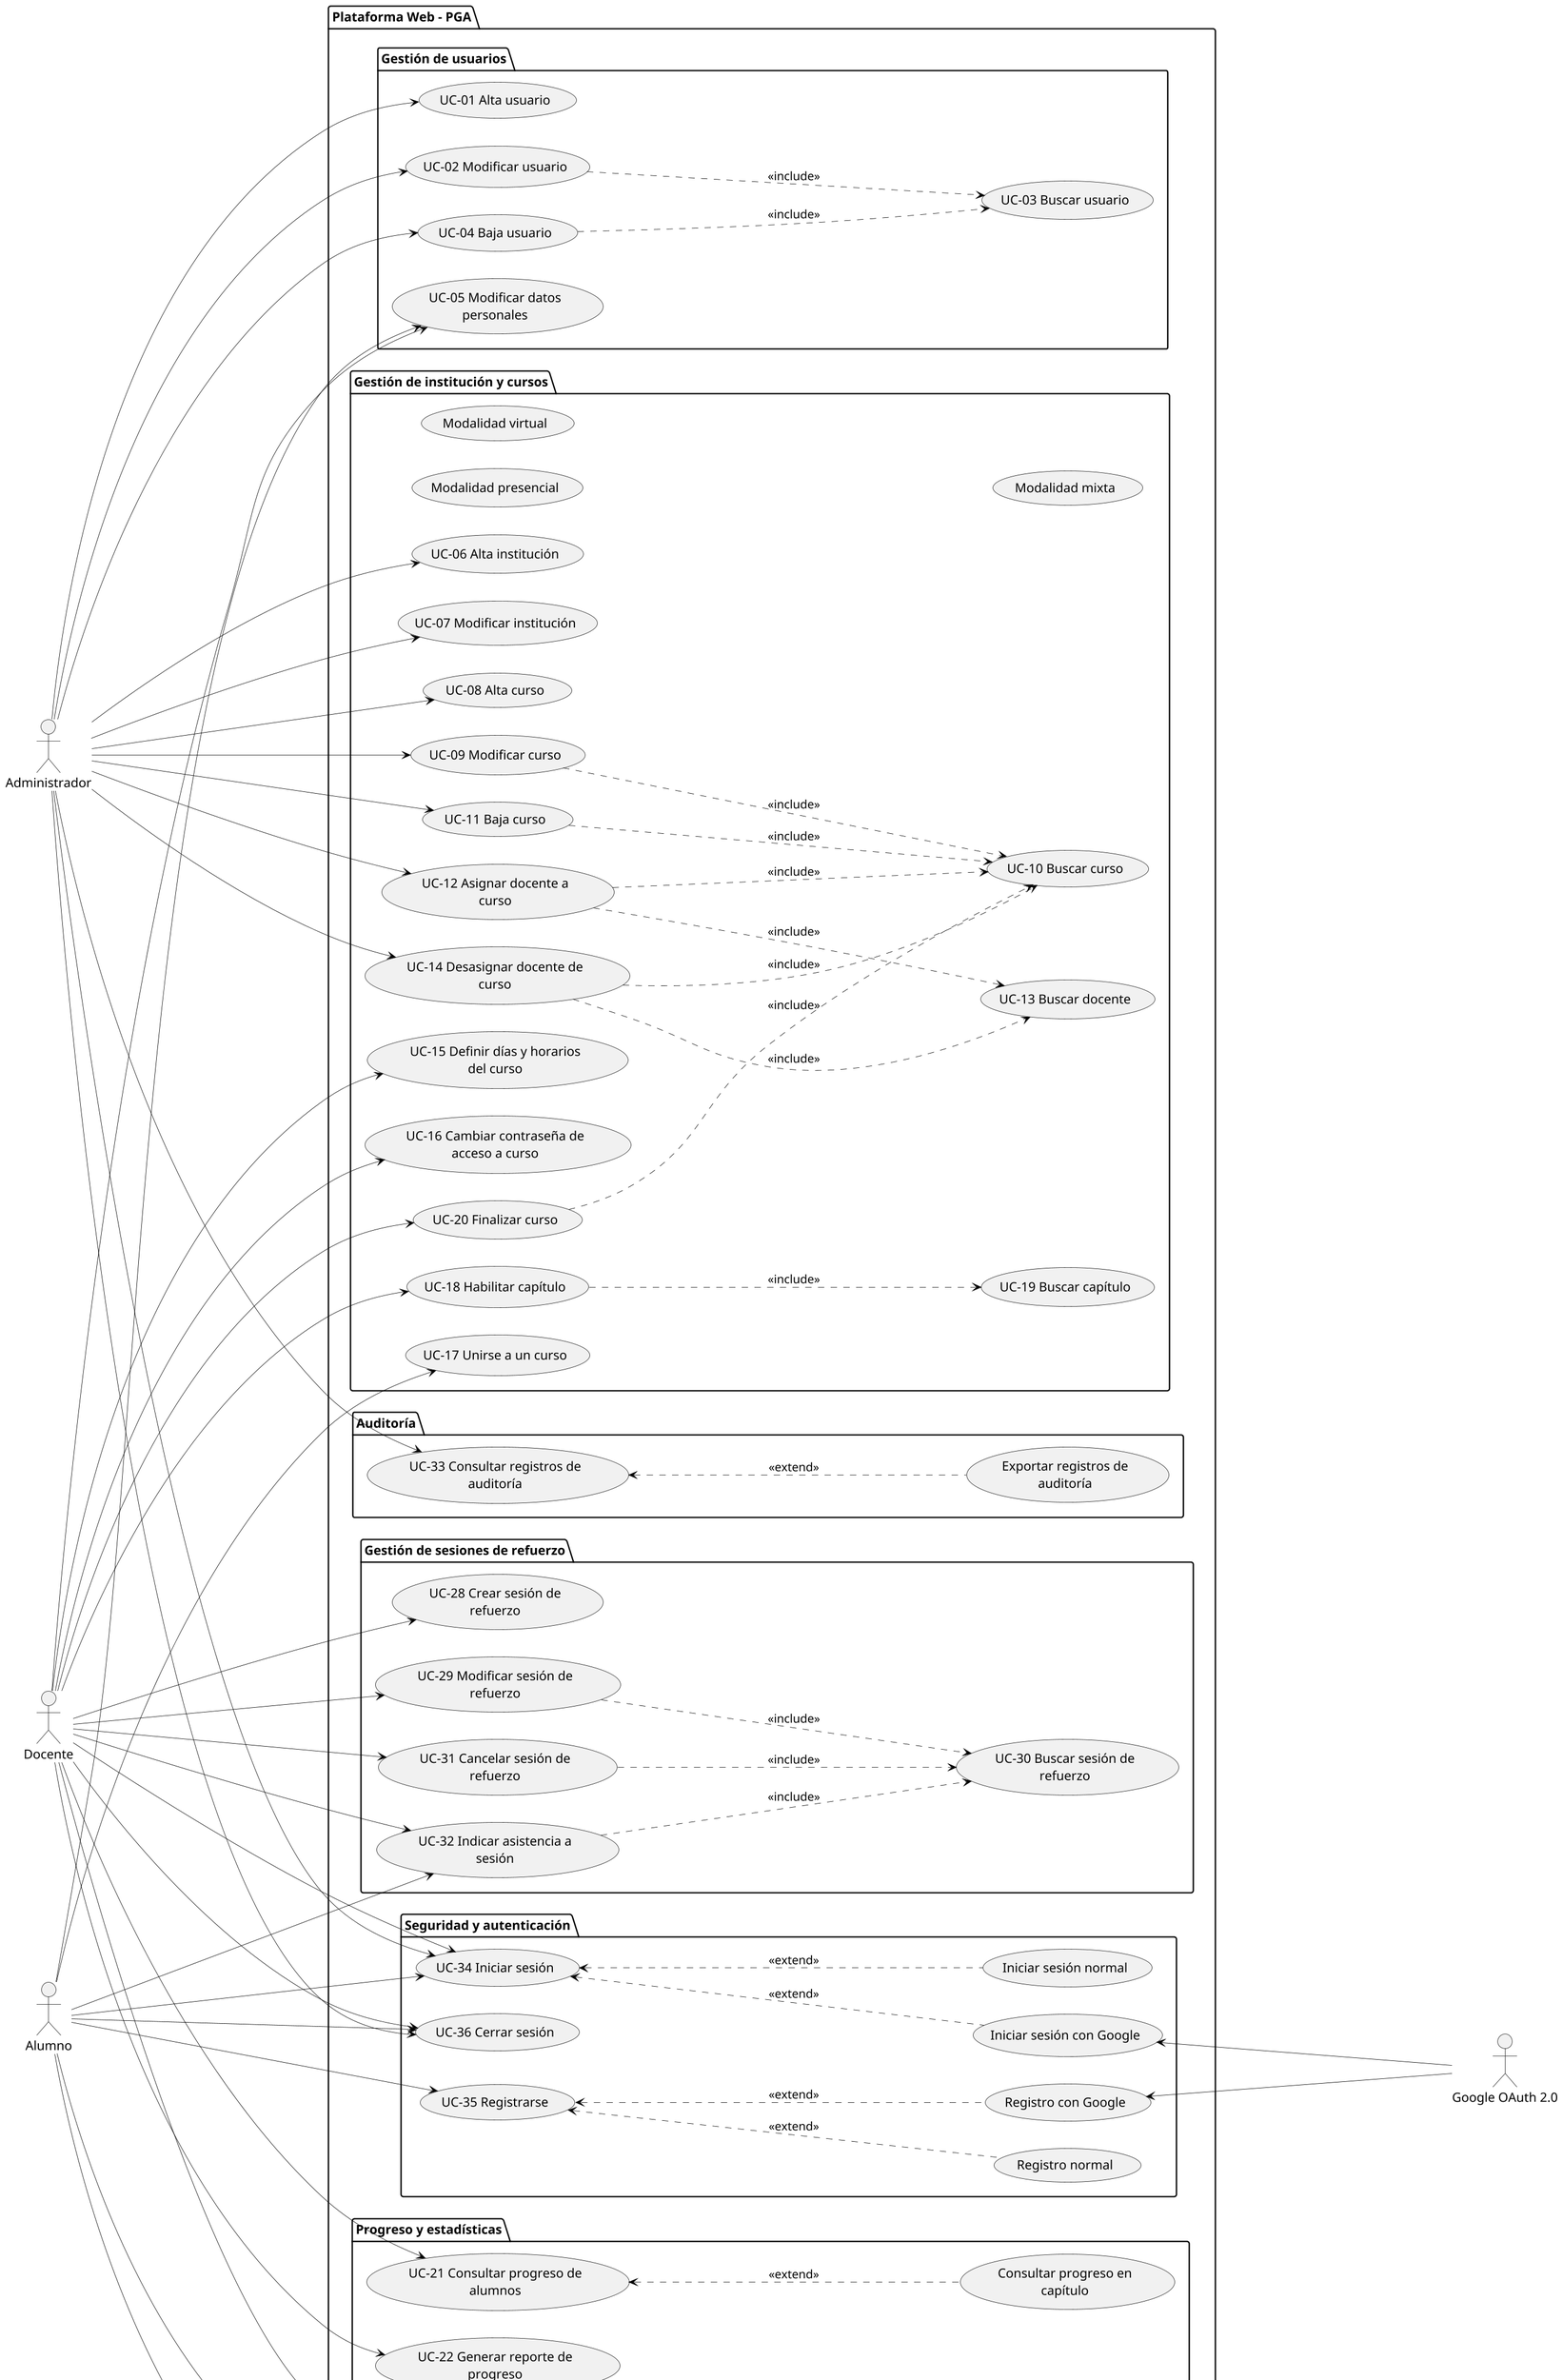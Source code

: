 @startuml DCU_Expandido
left to right direction

skinparam dpi 150
skinparam usecasePadding 25
skinparam actorPadding 100
skinparam packagePadding 20
skinparam wrapWidth 200

skinparam nodesep 30
skinparam ranksep 300

skinparam ArrowThickness 0.5
skinparam ArrowColor Black


actor Administrador
actor Docente
actor Alumno
actor "Google OAuth 2.0" as GoogleOAuth2
actor Videojuego

package "Plataforma Web - PGA"{
  'Subsistemas'
  package "Gestión de usuarios" {
    usecase "UC-01 Alta usuario" as UC01
    usecase "UC-02 Modificar usuario" as UC02
    usecase "UC-03 Buscar usuario" as UC03
    usecase "UC-04 Baja usuario" as UC04
    usecase "UC-05 Modificar datos personales" as UC05

    'Relaciones'
    Administrador --> UC01
    Administrador --> UC02
    UC02 ..> UC03 : <<include>>
    Administrador --> UC04
    UC04 ..> UC03 : <<include>>
    Alumno --> UC05
    Docente --> UC05
  }

  package "Gestión de institución y cursos" {
    usecase "UC-06 Alta institución" as UC06
    usecase "UC-07 Modificar institución" as UC07
    usecase "UC-08 Alta curso" as UC08
    usecase "Modalidad presencial" as UC08A
    usecase "Modalidad virtual" as UC08B
    usecase "Modalidad mixta" as UC08C
    usecase "UC-09 Modificar curso" as UC09
    usecase "UC-10 Buscar curso" as UC10
    usecase "UC-11 Baja curso" as UC11
    usecase "UC-12 Asignar docente a curso" as UC12
    usecase "UC-13 Buscar docente" as UC13
    usecase "UC-14 Desasignar docente de curso" as UC14
    usecase "UC-15 Definir días y horarios del curso" as UC15
    usecase "UC-16 Cambiar contraseña de acceso a curso" as UC16
    usecase "UC-17 Unirse a un curso" as UC17
    usecase "UC-18 Habilitar capítulo" as UC18
    usecase "UC-19 Buscar capítulo" as UC19
    usecase "UC-20 Finalizar curso" as UC20

    'Relaciones'
    Administrador --> UC06
    Administrador --> UC07
    Administrador --> UC08
    Administrador --> UC09
    Administrador --> UC11
    UC09 ..> UC10 : <<include>>
    UC11 ..> UC10 : <<include>>
    Administrador --> UC12
    UC12 ..> UC10 : <<include>>
    UC12 ..> UC13 : <<include>>
    Administrador --> UC14
    UC14 ..> UC10 : <<include>>
    UC14 ..> UC13 : <<include>>
    Docente --> UC15
    Docente --> UC16
    Alumno --> UC17
    Docente --> UC18
    UC18 ..> UC19 : <<include>>
    Docente --> UC20
    UC20 ..> UC10 : <<include>>
  }

  package "Progreso y estadísticas" {
    usecase "UC-21 Consultar progreso de alumnos" as UC21
    usecase "Consultar progreso en capítulo" as UC21A
    usecase "UC-22 Generar reporte de progreso" as UC22
    usecase "UC-23 Consultar dificultades de alumnos" as UC23
    usecase "UC-24 Sincronizar progreso de alumno" as UC24
    usecase "UC-25 Actualizar dificultades de alumno" as UC25
    usecase "UC-26 Consultar mi progreso" as UC26
    usecase "UC-27 Consultar mis dificultades" as UC27
    
    'Relaciones'
    Docente --> UC21
    UC21 <.. UC21A : <<extend>>
    Docente --> UC22
    Docente --> UC23
    Videojuego --> UC24
    Videojuego --> UC25
    Alumno --> UC26
    Alumno --> UC27
  }

  package "Gestión de sesiones de refuerzo" {
    usecase "UC-28 Crear sesión de refuerzo" as UC28
    usecase "UC-29 Modificar sesión de refuerzo" as UC29
    usecase "UC-30 Buscar sesión de refuerzo" as UC30
    usecase "UC-31 Cancelar sesión de refuerzo" as UC31
    usecase "UC-32 Indicar asistencia a sesión" as UC32
    
    'Relaciones'
    Docente --> UC28
    Docente --> UC29
    Docente --> UC31
    UC29 ..> UC30 : <<include>>
    UC31 ..> UC30 : <<include>>

    Docente --> UC32
    Alumno --> UC32
    UC32 ..> UC30 : <<include>>
  }

  package "Auditoría" {
    usecase "UC-33 Consultar registros de auditoría" as UC33
    usecase "Exportar registros de auditoría" as UC33A
    
    'Relaciones'
    Administrador --> UC33
    UC33 <.. UC33A : <<extend>>
  }

  package "Seguridad y autenticación" {
    usecase "UC-34 Iniciar sesión" as UC34
    usecase "Iniciar sesión normal" as UC34A
    usecase "Iniciar sesión con Google" as UC34B
    usecase "UC-35 Registrarse" as UC35
    usecase "Registro normal" as UC35A
    usecase "Registro con Google" as UC35B
    usecase "UC-36 Cerrar sesión" as UC36
    
    'Relaciones'
    Administrador --> UC34
    Administrador --> UC36
    Docente --> UC34
    Docente --> UC36
    Alumno --> UC34
    Alumno --> UC35
    Alumno --> UC36
    UC34 <.. UC34A : <<extend>>
    UC34 <.. UC34B : <<extend>>
    UC35 <.. UC35A : <<extend>>
    UC35 <.. UC35B : <<extend>>
    GoogleOAuth2 -up-> UC34B
    GoogleOAuth2 -up-> UC35B
  }

}
@enduml